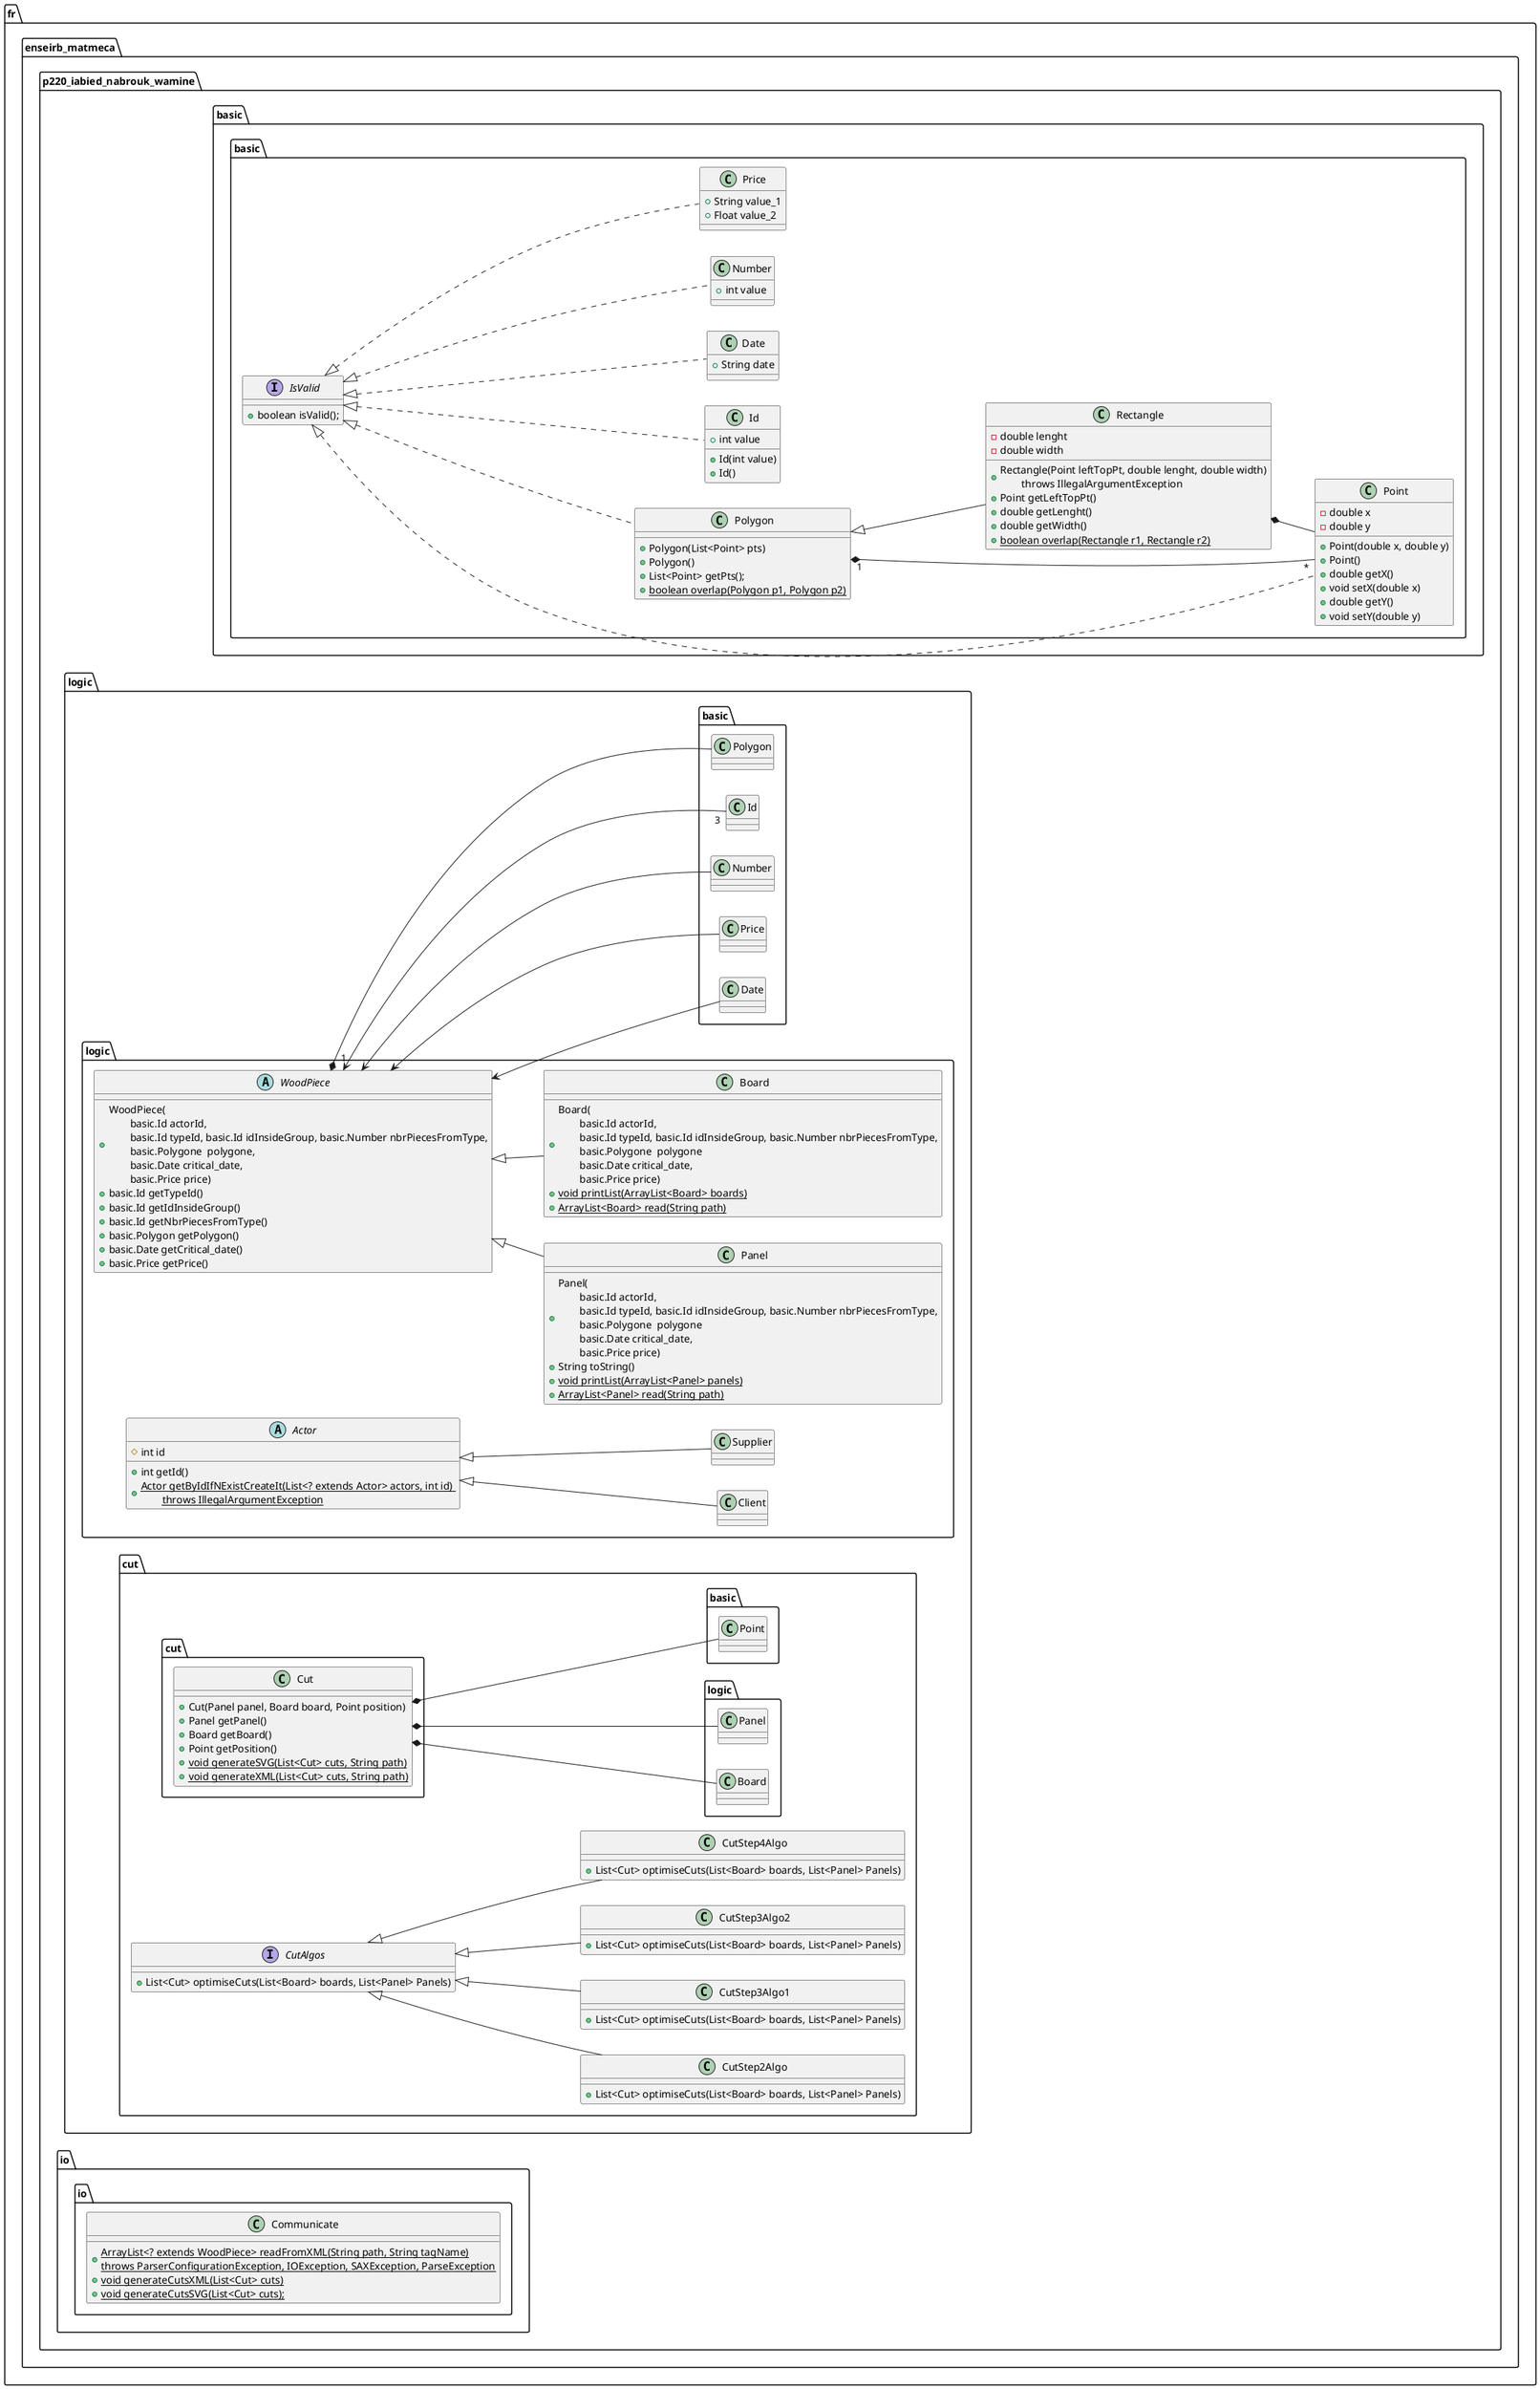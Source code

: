 @startuml uml

left to right direction

package "fr.enseirb_matmeca.p220_iabied_nabrouk_wamine"{

    package "basic"{

        interface basic.IsValid {
            + boolean isValid();
        }

        class basic.Point implements basic.IsValid{

            - double x
            - double y

            + Point(double x, double y)
            + Point()
            + double getX()
            + void setX(double x)
            + double getY()
            + void setY(double y)

        }

        class basic.Polygon implements basic.IsValid{

            + Polygon(List<Point> pts)
            + Polygon()
            + List<Point> getPts();
            + {static} boolean overlap(Polygon p1, Polygon p2)

        }
        basic.Polygon "1" *-- "*" basic.Point

        class basic.Rectangle {

            - double lenght
            - double width
            
            + Rectangle(Point leftTopPt, double lenght, double width)\n\tthrows IllegalArgumentException
            + Point getLeftTopPt()
            + double getLenght()
            + double getWidth()
            + {static} boolean overlap(Rectangle r1, Rectangle r2)
        }
        basic.Rectangle *-- basic.Point
        basic.Polygon <|-- basic.Rectangle

        class basic.Id implements basic.IsValid{
            + int value

            + Id(int value)
            + Id()
        }

        class basic.Date implements basic.IsValid{
            + String date
        }

        class basic.Number implements basic.IsValid{
            + int value
        }

        class basic.Price implements basic.IsValid {
            + String value_1
            + Float value_2
        }

    }

    package "logic"{

        abstract class logic.Actor{
            # int id

            + int getId()
            + {static} Actor getByIdIfNExistCreateIt(List<? extends Actor> actors, int id) \n\tthrows IllegalArgumentException
        }

        class logic.Client{

        }

        class logic.Supplier{
            
        }

        logic.Actor <|-- logic.Client
        logic.Actor <|-- logic.Supplier

        abstract class logic.WoodPiece {

            + WoodPiece(\n\tbasic.Id actorId,\n\tbasic.Id typeId, basic.Id idInsideGroup, basic.Number nbrPiecesFromType,\n\tbasic.Polygone  polygone,\n\tbasic.Date critical_date,\n\tbasic.Price price)
            + basic.Id getTypeId()
            + basic.Id getIdInsideGroup()
            + basic.Id getNbrPiecesFromType()
            + basic.Polygon getPolygon()
            + basic.Date getCritical_date()
            + basic.Price getPrice()

        }
        logic.WoodPiece *-- basic.Polygon
        logic.WoodPiece "1" <-- "3" basic.Id
        logic.WoodPiece <-- basic.Number
        logic.WoodPiece <-- basic.Price
        logic.WoodPiece <-- basic.Date

        class logic.Panel {
            + Panel(\n\tbasic.Id actorId,\n\tbasic.Id typeId, basic.Id idInsideGroup, basic.Number nbrPiecesFromType,\n\tbasic.Polygone  polygone\n\tbasic.Date critical_date,\n\tbasic.Price price)
            + String toString()
            + {static} void printList(ArrayList<Panel> panels)
            + {static} ArrayList<Panel> read(String path)
        }

        class logic.Board {
            + Board(\n\tbasic.Id actorId,\n\tbasic.Id typeId, basic.Id idInsideGroup, basic.Number nbrPiecesFromType,\n\tbasic.Polygone  polygone\n\tbasic.Date critical_date,\n\tbasic.Price price)
            + {static} void printList(ArrayList<Board> boards)
            + {static} ArrayList<Board> read(String path)
            
        }

        logic.WoodPiece <|-- logic.Panel
        logic.WoodPiece <|-- logic.Board

        package "cut" {
            
            class cut.Cut {

                + Cut(Panel panel, Board board, Point position)
                + Panel getPanel()
                + Board getBoard()
                + Point getPosition()
                + {static} void generateSVG(List<Cut> cuts, String path)
                + {static} void generateXML(List<Cut> cuts, String path)

            }
            cut.Cut *-- logic.Panel
            cut.Cut *-- logic.Board
            cut.Cut *-- basic.Point

            interface CutAlgos{
                + List<Cut> optimiseCuts(List<Board> boards, List<Panel> Panels)
            }

            class CutStep2Algo {
                + List<Cut> optimiseCuts(List<Board> boards, List<Panel> Panels)
            }

            class CutStep3Algo1 {
                + List<Cut> optimiseCuts(List<Board> boards, List<Panel> Panels)
            }

            class CutStep3Algo2 {
                + List<Cut> optimiseCuts(List<Board> boards, List<Panel> Panels)
            }

            class CutStep4Algo {
                + List<Cut> optimiseCuts(List<Board> boards, List<Panel> Panels)
            }

            CutAlgos <|-- CutStep2Algo
            CutAlgos <|-- CutStep3Algo1
            CutAlgos <|-- CutStep3Algo2
            CutAlgos <|-- CutStep4Algo

        }

    }

    package "io"{
        class io.Communicate {
            + {static} ArrayList<? extends WoodPiece> readFromXML(String path, String tagName)\t\nthrows ParserConfigurationException, IOException, SAXException, ParseException
            + {static} void generateCutsXML(List<Cut> cuts)
            + {static} void generateCutsSVG(List<Cut> cuts);
        }
    }

}


@enduml